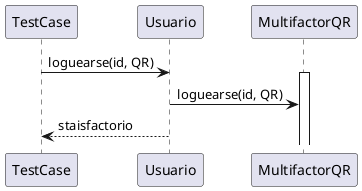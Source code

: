 @startuml

TestCase -> Usuario: loguearse(id, QR)
activate MultifactorQR
        Usuario -> MultifactorQR: loguearse(id, QR)
        return staisfactorio

@enduml
